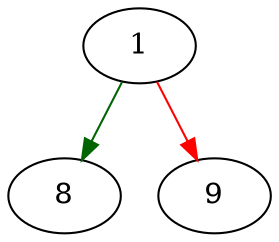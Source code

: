 strict digraph "xstrdup" {
	// Node definitions.
	1 [entry=true];
	8;
	9;

	// Edge definitions.
	1 -> 8 [
		color=darkgreen
		cond=true
	];
	1 -> 9 [
		color=red
		cond=false
	];
}